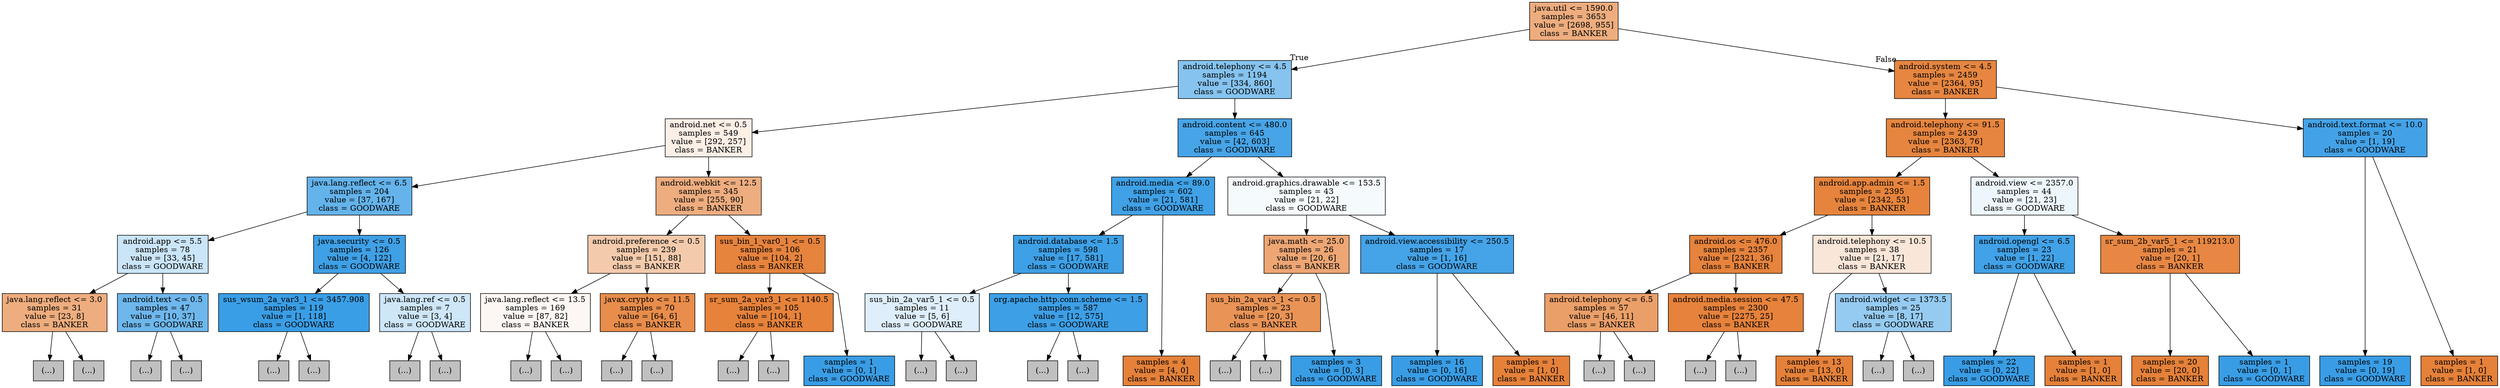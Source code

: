 digraph Tree {
node [shape=box, style="filled", color="black"] ;
graph [ranksep=equally, splines=polyline] ;
0 [label="java.util <= 1590.0\nsamples = 3653\nvalue = [2698, 955]\nclass = BANKER", fillcolor="#e58139a5"] ;
1 [label="android.telephony <= 4.5\nsamples = 1194\nvalue = [334, 860]\nclass = GOODWARE", fillcolor="#399de59c"] ;
0 -> 1 [labeldistance=2.5, labelangle=45, headlabel="True"] ;
2 [label="android.net <= 0.5\nsamples = 549\nvalue = [292, 257]\nclass = BANKER", fillcolor="#e581391f"] ;
1 -> 2 ;
3 [label="java.lang.reflect <= 6.5\nsamples = 204\nvalue = [37, 167]\nclass = GOODWARE", fillcolor="#399de5c7"] ;
2 -> 3 ;
4 [label="android.app <= 5.5\nsamples = 78\nvalue = [33, 45]\nclass = GOODWARE", fillcolor="#399de544"] ;
3 -> 4 ;
5 [label="java.lang.reflect <= 3.0\nsamples = 31\nvalue = [23, 8]\nclass = BANKER", fillcolor="#e58139a6"] ;
4 -> 5 ;
6 [label="(...)", fillcolor="#C0C0C0"] ;
5 -> 6 ;
11 [label="(...)", fillcolor="#C0C0C0"] ;
5 -> 11 ;
12 [label="android.text <= 0.5\nsamples = 47\nvalue = [10, 37]\nclass = GOODWARE", fillcolor="#399de5ba"] ;
4 -> 12 ;
13 [label="(...)", fillcolor="#C0C0C0"] ;
12 -> 13 ;
18 [label="(...)", fillcolor="#C0C0C0"] ;
12 -> 18 ;
19 [label="java.security <= 0.5\nsamples = 126\nvalue = [4, 122]\nclass = GOODWARE", fillcolor="#399de5f7"] ;
3 -> 19 ;
20 [label="sus_wsum_2a_var3_1 <= 3457.908\nsamples = 119\nvalue = [1, 118]\nclass = GOODWARE", fillcolor="#399de5fd"] ;
19 -> 20 ;
21 [label="(...)", fillcolor="#C0C0C0"] ;
20 -> 21 ;
22 [label="(...)", fillcolor="#C0C0C0"] ;
20 -> 22 ;
23 [label="java.lang.ref <= 0.5\nsamples = 7\nvalue = [3, 4]\nclass = GOODWARE", fillcolor="#399de540"] ;
19 -> 23 ;
24 [label="(...)", fillcolor="#C0C0C0"] ;
23 -> 24 ;
25 [label="(...)", fillcolor="#C0C0C0"] ;
23 -> 25 ;
26 [label="android.webkit <= 12.5\nsamples = 345\nvalue = [255, 90]\nclass = BANKER", fillcolor="#e58139a5"] ;
2 -> 26 ;
27 [label="android.preference <= 0.5\nsamples = 239\nvalue = [151, 88]\nclass = BANKER", fillcolor="#e581396a"] ;
26 -> 27 ;
28 [label="java.lang.reflect <= 13.5\nsamples = 169\nvalue = [87, 82]\nclass = BANKER", fillcolor="#e581390f"] ;
27 -> 28 ;
29 [label="(...)", fillcolor="#C0C0C0"] ;
28 -> 29 ;
56 [label="(...)", fillcolor="#C0C0C0"] ;
28 -> 56 ;
83 [label="javax.crypto <= 11.5\nsamples = 70\nvalue = [64, 6]\nclass = BANKER", fillcolor="#e58139e7"] ;
27 -> 83 ;
84 [label="(...)", fillcolor="#C0C0C0"] ;
83 -> 84 ;
89 [label="(...)", fillcolor="#C0C0C0"] ;
83 -> 89 ;
92 [label="sus_bin_1_var0_1 <= 0.5\nsamples = 106\nvalue = [104, 2]\nclass = BANKER", fillcolor="#e58139fa"] ;
26 -> 92 ;
93 [label="sr_sum_2a_var3_1 <= 1140.5\nsamples = 105\nvalue = [104, 1]\nclass = BANKER", fillcolor="#e58139fd"] ;
92 -> 93 ;
94 [label="(...)", fillcolor="#C0C0C0"] ;
93 -> 94 ;
97 [label="(...)", fillcolor="#C0C0C0"] ;
93 -> 97 ;
98 [label="samples = 1\nvalue = [0, 1]\nclass = GOODWARE", fillcolor="#399de5ff"] ;
92 -> 98 ;
99 [label="android.content <= 480.0\nsamples = 645\nvalue = [42, 603]\nclass = GOODWARE", fillcolor="#399de5ed"] ;
1 -> 99 ;
100 [label="android.media <= 89.0\nsamples = 602\nvalue = [21, 581]\nclass = GOODWARE", fillcolor="#399de5f6"] ;
99 -> 100 ;
101 [label="android.database <= 1.5\nsamples = 598\nvalue = [17, 581]\nclass = GOODWARE", fillcolor="#399de5f8"] ;
100 -> 101 ;
102 [label="sus_bin_2a_var5_1 <= 0.5\nsamples = 11\nvalue = [5, 6]\nclass = GOODWARE", fillcolor="#399de52a"] ;
101 -> 102 ;
103 [label="(...)", fillcolor="#C0C0C0"] ;
102 -> 103 ;
106 [label="(...)", fillcolor="#C0C0C0"] ;
102 -> 106 ;
107 [label="org.apache.http.conn.scheme <= 1.5\nsamples = 587\nvalue = [12, 575]\nclass = GOODWARE", fillcolor="#399de5fa"] ;
101 -> 107 ;
108 [label="(...)", fillcolor="#C0C0C0"] ;
107 -> 108 ;
131 [label="(...)", fillcolor="#C0C0C0"] ;
107 -> 131 ;
132 [label="samples = 4\nvalue = [4, 0]\nclass = BANKER", fillcolor="#e58139ff"] ;
100 -> 132 ;
133 [label="android.graphics.drawable <= 153.5\nsamples = 43\nvalue = [21, 22]\nclass = GOODWARE", fillcolor="#399de50c"] ;
99 -> 133 ;
134 [label="java.math <= 25.0\nsamples = 26\nvalue = [20, 6]\nclass = BANKER", fillcolor="#e58139b3"] ;
133 -> 134 ;
135 [label="sus_bin_2a_var3_1 <= 0.5\nsamples = 23\nvalue = [20, 3]\nclass = BANKER", fillcolor="#e58139d9"] ;
134 -> 135 ;
136 [label="(...)", fillcolor="#C0C0C0"] ;
135 -> 136 ;
139 [label="(...)", fillcolor="#C0C0C0"] ;
135 -> 139 ;
140 [label="samples = 3\nvalue = [0, 3]\nclass = GOODWARE", fillcolor="#399de5ff"] ;
134 -> 140 ;
141 [label="android.view.accessibility <= 250.5\nsamples = 17\nvalue = [1, 16]\nclass = GOODWARE", fillcolor="#399de5ef"] ;
133 -> 141 ;
142 [label="samples = 16\nvalue = [0, 16]\nclass = GOODWARE", fillcolor="#399de5ff"] ;
141 -> 142 ;
143 [label="samples = 1\nvalue = [1, 0]\nclass = BANKER", fillcolor="#e58139ff"] ;
141 -> 143 ;
144 [label="android.system <= 4.5\nsamples = 2459\nvalue = [2364, 95]\nclass = BANKER", fillcolor="#e58139f5"] ;
0 -> 144 [labeldistance=2.5, labelangle=-45, headlabel="False"] ;
145 [label="android.telephony <= 91.5\nsamples = 2439\nvalue = [2363, 76]\nclass = BANKER", fillcolor="#e58139f7"] ;
144 -> 145 ;
146 [label="android.app.admin <= 1.5\nsamples = 2395\nvalue = [2342, 53]\nclass = BANKER", fillcolor="#e58139f9"] ;
145 -> 146 ;
147 [label="android.os <= 476.0\nsamples = 2357\nvalue = [2321, 36]\nclass = BANKER", fillcolor="#e58139fb"] ;
146 -> 147 ;
148 [label="android.telephony <= 6.5\nsamples = 57\nvalue = [46, 11]\nclass = BANKER", fillcolor="#e58139c2"] ;
147 -> 148 ;
149 [label="(...)", fillcolor="#C0C0C0"] ;
148 -> 149 ;
152 [label="(...)", fillcolor="#C0C0C0"] ;
148 -> 152 ;
157 [label="android.media.session <= 47.5\nsamples = 2300\nvalue = [2275, 25]\nclass = BANKER", fillcolor="#e58139fc"] ;
147 -> 157 ;
158 [label="(...)", fillcolor="#C0C0C0"] ;
157 -> 158 ;
229 [label="(...)", fillcolor="#C0C0C0"] ;
157 -> 229 ;
232 [label="android.telephony <= 10.5\nsamples = 38\nvalue = [21, 17]\nclass = BANKER", fillcolor="#e5813931"] ;
146 -> 232 ;
233 [label="samples = 13\nvalue = [13, 0]\nclass = BANKER", fillcolor="#e58139ff"] ;
232 -> 233 ;
234 [label="android.widget <= 1373.5\nsamples = 25\nvalue = [8, 17]\nclass = GOODWARE", fillcolor="#399de587"] ;
232 -> 234 ;
235 [label="(...)", fillcolor="#C0C0C0"] ;
234 -> 235 ;
236 [label="(...)", fillcolor="#C0C0C0"] ;
234 -> 236 ;
239 [label="android.view <= 2357.0\nsamples = 44\nvalue = [21, 23]\nclass = GOODWARE", fillcolor="#399de516"] ;
145 -> 239 ;
240 [label="android.opengl <= 6.5\nsamples = 23\nvalue = [1, 22]\nclass = GOODWARE", fillcolor="#399de5f3"] ;
239 -> 240 ;
241 [label="samples = 22\nvalue = [0, 22]\nclass = GOODWARE", fillcolor="#399de5ff"] ;
240 -> 241 ;
242 [label="samples = 1\nvalue = [1, 0]\nclass = BANKER", fillcolor="#e58139ff"] ;
240 -> 242 ;
243 [label="sr_sum_2b_var5_1 <= 119213.0\nsamples = 21\nvalue = [20, 1]\nclass = BANKER", fillcolor="#e58139f2"] ;
239 -> 243 ;
244 [label="samples = 20\nvalue = [20, 0]\nclass = BANKER", fillcolor="#e58139ff"] ;
243 -> 244 ;
245 [label="samples = 1\nvalue = [0, 1]\nclass = GOODWARE", fillcolor="#399de5ff"] ;
243 -> 245 ;
246 [label="android.text.format <= 10.0\nsamples = 20\nvalue = [1, 19]\nclass = GOODWARE", fillcolor="#399de5f2"] ;
144 -> 246 ;
247 [label="samples = 19\nvalue = [0, 19]\nclass = GOODWARE", fillcolor="#399de5ff"] ;
246 -> 247 ;
248 [label="samples = 1\nvalue = [1, 0]\nclass = BANKER", fillcolor="#e58139ff"] ;
246 -> 248 ;
{rank=same ; 0} ;
{rank=same ; 1; 144} ;
{rank=same ; 2; 99; 145; 246} ;
{rank=same ; 3; 26; 100; 133; 146; 239} ;
{rank=same ; 4; 19; 27; 92; 101; 134; 141; 147; 232; 240; 243} ;
{rank=same ; 5; 12; 20; 23; 28; 83; 93; 102; 107; 135; 148; 157; 234} ;
{rank=same ; 6; 11; 13; 18; 21; 22; 24; 25; 29; 56; 84; 89; 94; 97; 98; 103; 106; 108; 131; 132; 136; 139; 140; 142; 143; 149; 152; 158; 229; 233; 235; 236; 241; 242; 244; 245; 247; 248} ;
}